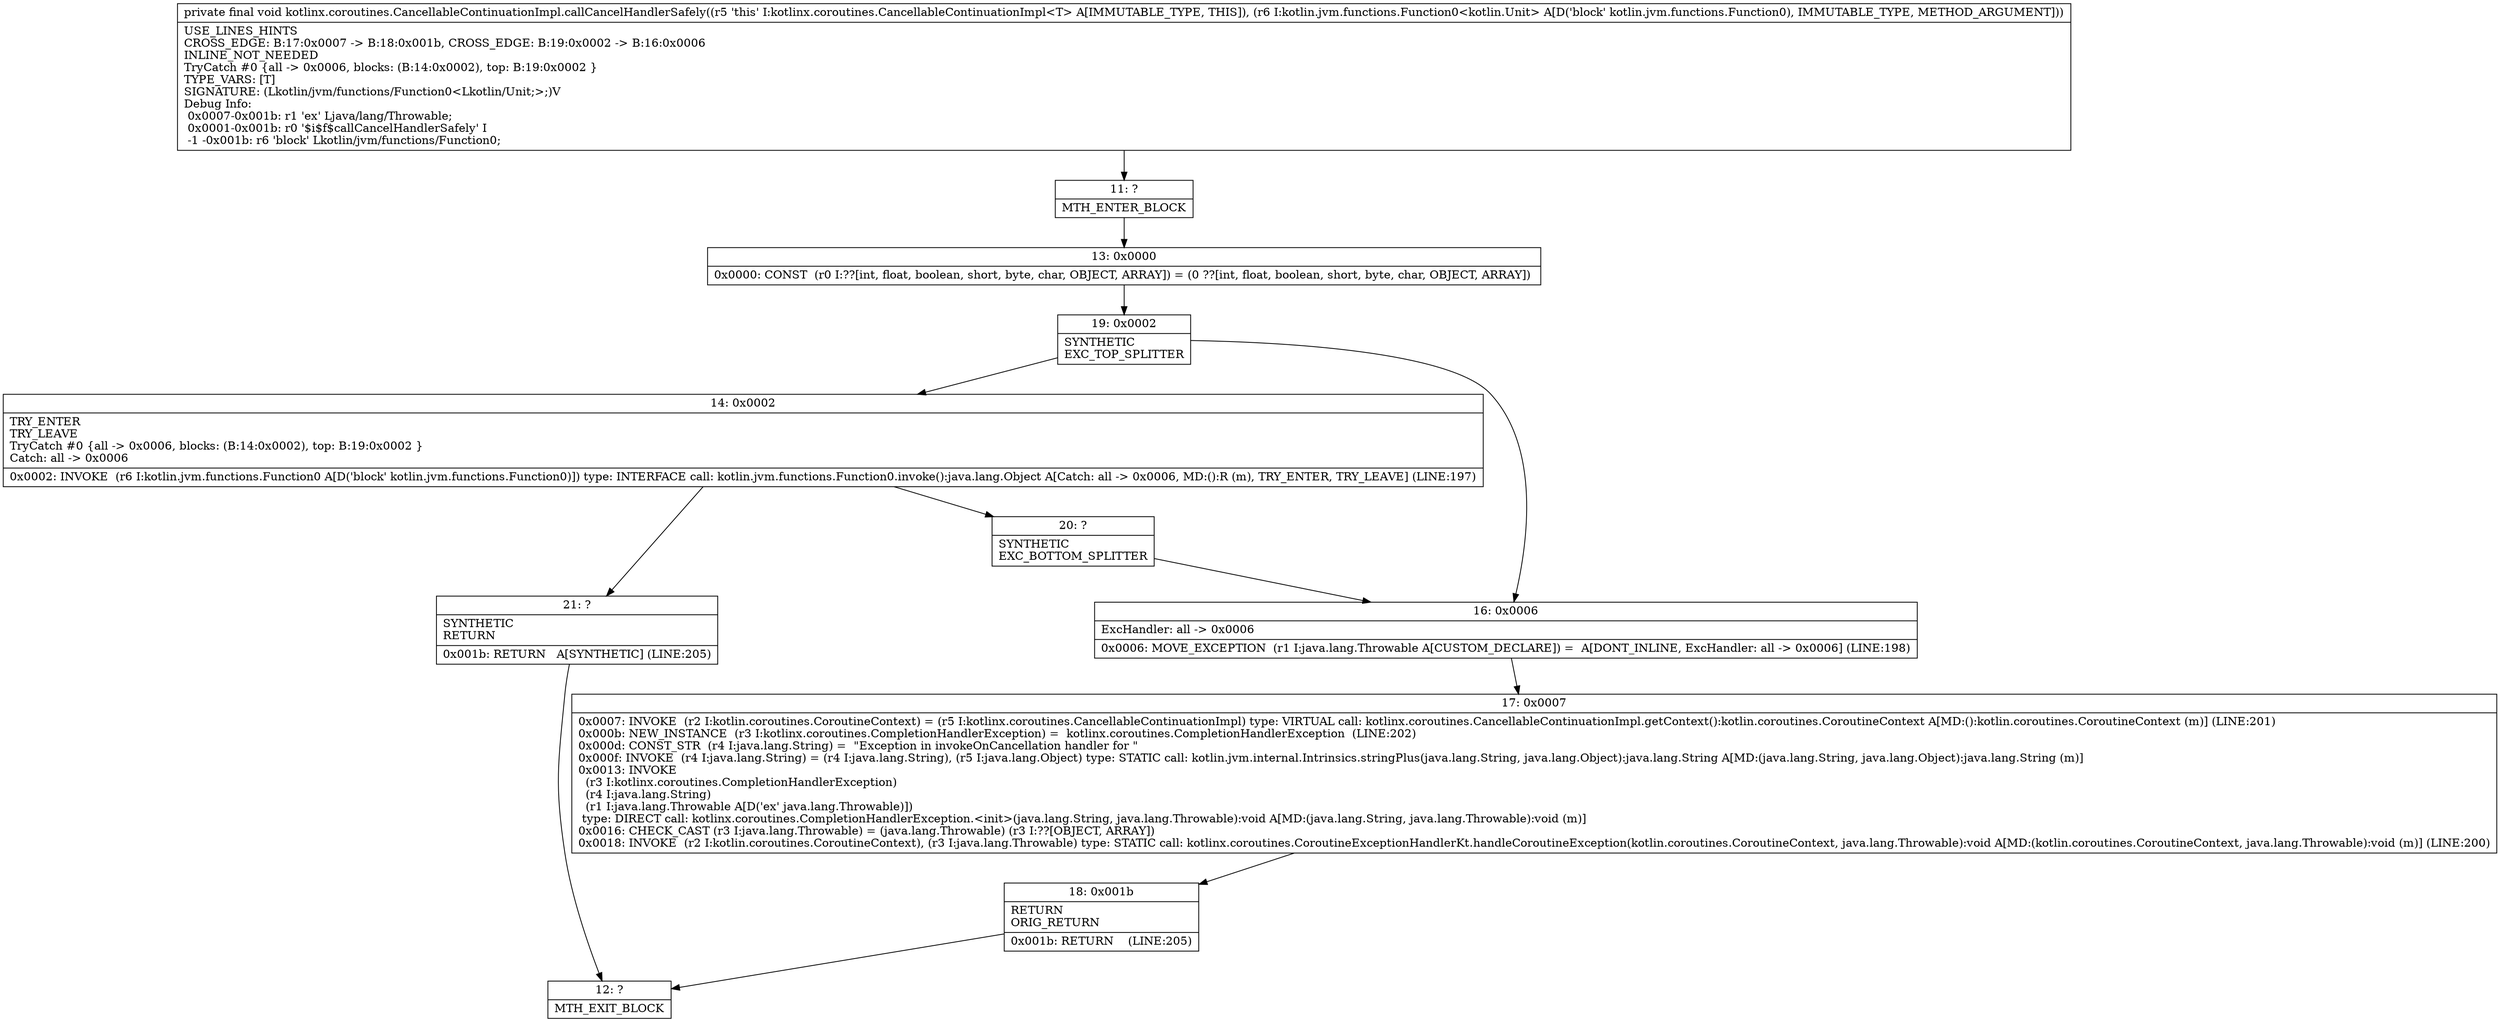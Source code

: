digraph "CFG forkotlinx.coroutines.CancellableContinuationImpl.callCancelHandlerSafely(Lkotlin\/jvm\/functions\/Function0;)V" {
Node_11 [shape=record,label="{11\:\ ?|MTH_ENTER_BLOCK\l}"];
Node_13 [shape=record,label="{13\:\ 0x0000|0x0000: CONST  (r0 I:??[int, float, boolean, short, byte, char, OBJECT, ARRAY]) = (0 ??[int, float, boolean, short, byte, char, OBJECT, ARRAY]) \l}"];
Node_19 [shape=record,label="{19\:\ 0x0002|SYNTHETIC\lEXC_TOP_SPLITTER\l}"];
Node_14 [shape=record,label="{14\:\ 0x0002|TRY_ENTER\lTRY_LEAVE\lTryCatch #0 \{all \-\> 0x0006, blocks: (B:14:0x0002), top: B:19:0x0002 \}\lCatch: all \-\> 0x0006\l|0x0002: INVOKE  (r6 I:kotlin.jvm.functions.Function0 A[D('block' kotlin.jvm.functions.Function0)]) type: INTERFACE call: kotlin.jvm.functions.Function0.invoke():java.lang.Object A[Catch: all \-\> 0x0006, MD:():R (m), TRY_ENTER, TRY_LEAVE] (LINE:197)\l}"];
Node_20 [shape=record,label="{20\:\ ?|SYNTHETIC\lEXC_BOTTOM_SPLITTER\l}"];
Node_21 [shape=record,label="{21\:\ ?|SYNTHETIC\lRETURN\l|0x001b: RETURN   A[SYNTHETIC] (LINE:205)\l}"];
Node_12 [shape=record,label="{12\:\ ?|MTH_EXIT_BLOCK\l}"];
Node_16 [shape=record,label="{16\:\ 0x0006|ExcHandler: all \-\> 0x0006\l|0x0006: MOVE_EXCEPTION  (r1 I:java.lang.Throwable A[CUSTOM_DECLARE]) =  A[DONT_INLINE, ExcHandler: all \-\> 0x0006] (LINE:198)\l}"];
Node_17 [shape=record,label="{17\:\ 0x0007|0x0007: INVOKE  (r2 I:kotlin.coroutines.CoroutineContext) = (r5 I:kotlinx.coroutines.CancellableContinuationImpl) type: VIRTUAL call: kotlinx.coroutines.CancellableContinuationImpl.getContext():kotlin.coroutines.CoroutineContext A[MD:():kotlin.coroutines.CoroutineContext (m)] (LINE:201)\l0x000b: NEW_INSTANCE  (r3 I:kotlinx.coroutines.CompletionHandlerException) =  kotlinx.coroutines.CompletionHandlerException  (LINE:202)\l0x000d: CONST_STR  (r4 I:java.lang.String) =  \"Exception in invokeOnCancellation handler for \" \l0x000f: INVOKE  (r4 I:java.lang.String) = (r4 I:java.lang.String), (r5 I:java.lang.Object) type: STATIC call: kotlin.jvm.internal.Intrinsics.stringPlus(java.lang.String, java.lang.Object):java.lang.String A[MD:(java.lang.String, java.lang.Object):java.lang.String (m)]\l0x0013: INVOKE  \l  (r3 I:kotlinx.coroutines.CompletionHandlerException)\l  (r4 I:java.lang.String)\l  (r1 I:java.lang.Throwable A[D('ex' java.lang.Throwable)])\l type: DIRECT call: kotlinx.coroutines.CompletionHandlerException.\<init\>(java.lang.String, java.lang.Throwable):void A[MD:(java.lang.String, java.lang.Throwable):void (m)]\l0x0016: CHECK_CAST (r3 I:java.lang.Throwable) = (java.lang.Throwable) (r3 I:??[OBJECT, ARRAY]) \l0x0018: INVOKE  (r2 I:kotlin.coroutines.CoroutineContext), (r3 I:java.lang.Throwable) type: STATIC call: kotlinx.coroutines.CoroutineExceptionHandlerKt.handleCoroutineException(kotlin.coroutines.CoroutineContext, java.lang.Throwable):void A[MD:(kotlin.coroutines.CoroutineContext, java.lang.Throwable):void (m)] (LINE:200)\l}"];
Node_18 [shape=record,label="{18\:\ 0x001b|RETURN\lORIG_RETURN\l|0x001b: RETURN    (LINE:205)\l}"];
MethodNode[shape=record,label="{private final void kotlinx.coroutines.CancellableContinuationImpl.callCancelHandlerSafely((r5 'this' I:kotlinx.coroutines.CancellableContinuationImpl\<T\> A[IMMUTABLE_TYPE, THIS]), (r6 I:kotlin.jvm.functions.Function0\<kotlin.Unit\> A[D('block' kotlin.jvm.functions.Function0), IMMUTABLE_TYPE, METHOD_ARGUMENT]))  | USE_LINES_HINTS\lCROSS_EDGE: B:17:0x0007 \-\> B:18:0x001b, CROSS_EDGE: B:19:0x0002 \-\> B:16:0x0006\lINLINE_NOT_NEEDED\lTryCatch #0 \{all \-\> 0x0006, blocks: (B:14:0x0002), top: B:19:0x0002 \}\lTYPE_VARS: [T]\lSIGNATURE: (Lkotlin\/jvm\/functions\/Function0\<Lkotlin\/Unit;\>;)V\lDebug Info:\l  0x0007\-0x001b: r1 'ex' Ljava\/lang\/Throwable;\l  0x0001\-0x001b: r0 '$i$f$callCancelHandlerSafely' I\l  \-1 \-0x001b: r6 'block' Lkotlin\/jvm\/functions\/Function0;\l}"];
MethodNode -> Node_11;Node_11 -> Node_13;
Node_13 -> Node_19;
Node_19 -> Node_14;
Node_19 -> Node_16;
Node_14 -> Node_20;
Node_14 -> Node_21;
Node_20 -> Node_16;
Node_21 -> Node_12;
Node_16 -> Node_17;
Node_17 -> Node_18;
Node_18 -> Node_12;
}

